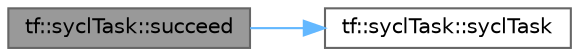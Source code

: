 digraph "tf::syclTask::succeed"
{
 // LATEX_PDF_SIZE
  bgcolor="transparent";
  edge [fontname=Helvetica,fontsize=10,labelfontname=Helvetica,labelfontsize=10];
  node [fontname=Helvetica,fontsize=10,shape=box,height=0.2,width=0.4];
  rankdir="LR";
  Node1 [id="Node000001",label="tf::syclTask::succeed",height=0.2,width=0.4,color="gray40", fillcolor="grey60", style="filled", fontcolor="black",tooltip="adds precedence links from other tasks to this"];
  Node1 -> Node2 [id="edge2_Node000001_Node000002",color="steelblue1",style="solid",tooltip=" "];
  Node2 [id="Node000002",label="tf::syclTask::syclTask",height=0.2,width=0.4,color="grey40", fillcolor="white", style="filled",URL="$classtf_1_1sycl_task.html#aed88e7a2d203ebe7fc53725e3e79d5d0",tooltip="constructs an empty syclTask"];
}
